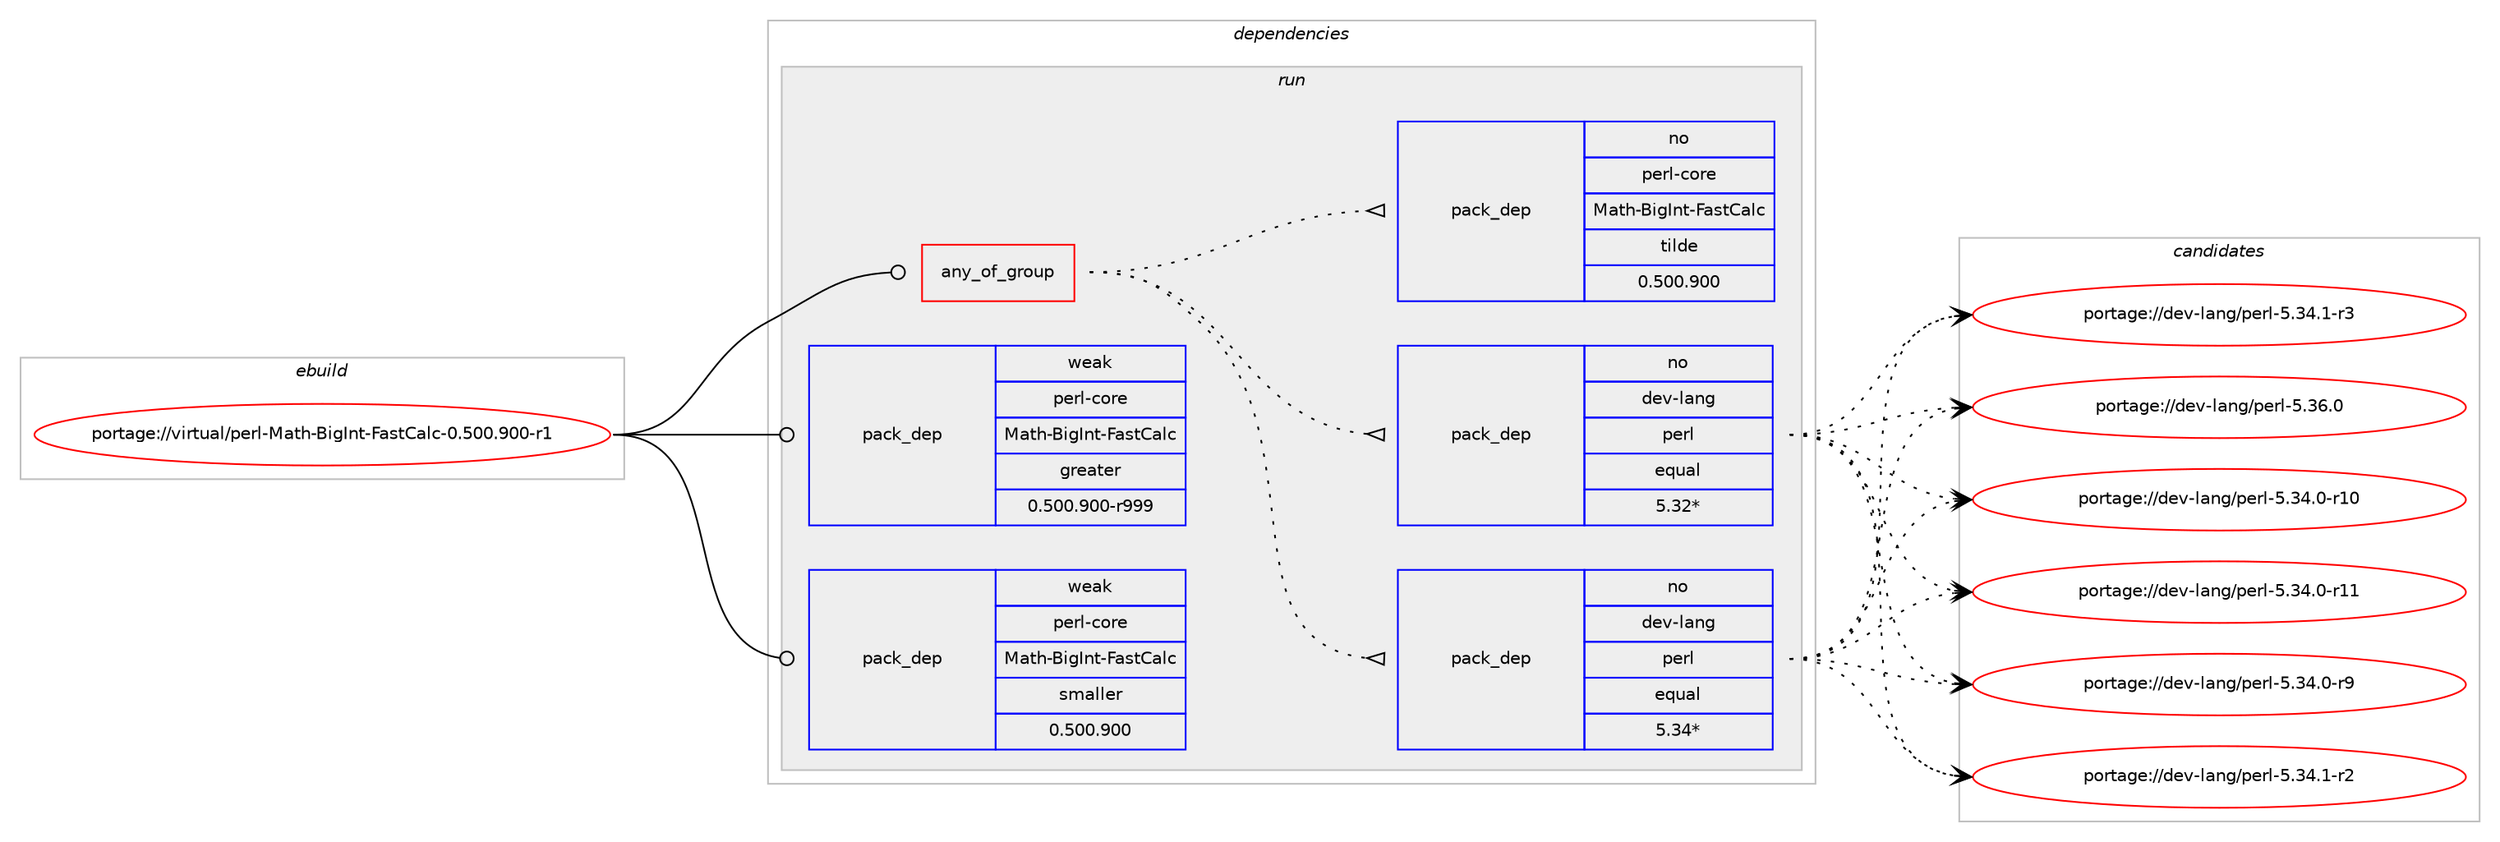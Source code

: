 digraph prolog {

# *************
# Graph options
# *************

newrank=true;
concentrate=true;
compound=true;
graph [rankdir=LR,fontname=Helvetica,fontsize=10,ranksep=1.5];#, ranksep=2.5, nodesep=0.2];
edge  [arrowhead=vee];
node  [fontname=Helvetica,fontsize=10];

# **********
# The ebuild
# **********

subgraph cluster_leftcol {
color=gray;
rank=same;
label=<<i>ebuild</i>>;
id [label="portage://virtual/perl-Math-BigInt-FastCalc-0.500.900-r1", color=red, width=4, href="../virtual/perl-Math-BigInt-FastCalc-0.500.900-r1.svg"];
}

# ****************
# The dependencies
# ****************

subgraph cluster_midcol {
color=gray;
label=<<i>dependencies</i>>;
subgraph cluster_compile {
fillcolor="#eeeeee";
style=filled;
label=<<i>compile</i>>;
}
subgraph cluster_compileandrun {
fillcolor="#eeeeee";
style=filled;
label=<<i>compile and run</i>>;
}
subgraph cluster_run {
fillcolor="#eeeeee";
style=filled;
label=<<i>run</i>>;
subgraph any27 {
dependency341 [label=<<TABLE BORDER="0" CELLBORDER="1" CELLSPACING="0" CELLPADDING="4"><TR><TD CELLPADDING="10">any_of_group</TD></TR></TABLE>>, shape=none, color=red];subgraph pack180 {
dependency342 [label=<<TABLE BORDER="0" CELLBORDER="1" CELLSPACING="0" CELLPADDING="4" WIDTH="220"><TR><TD ROWSPAN="6" CELLPADDING="30">pack_dep</TD></TR><TR><TD WIDTH="110">no</TD></TR><TR><TD>dev-lang</TD></TR><TR><TD>perl</TD></TR><TR><TD>equal</TD></TR><TR><TD>5.34*</TD></TR></TABLE>>, shape=none, color=blue];
}
dependency341:e -> dependency342:w [weight=20,style="dotted",arrowhead="oinv"];
subgraph pack181 {
dependency343 [label=<<TABLE BORDER="0" CELLBORDER="1" CELLSPACING="0" CELLPADDING="4" WIDTH="220"><TR><TD ROWSPAN="6" CELLPADDING="30">pack_dep</TD></TR><TR><TD WIDTH="110">no</TD></TR><TR><TD>dev-lang</TD></TR><TR><TD>perl</TD></TR><TR><TD>equal</TD></TR><TR><TD>5.32*</TD></TR></TABLE>>, shape=none, color=blue];
}
dependency341:e -> dependency343:w [weight=20,style="dotted",arrowhead="oinv"];
subgraph pack182 {
dependency344 [label=<<TABLE BORDER="0" CELLBORDER="1" CELLSPACING="0" CELLPADDING="4" WIDTH="220"><TR><TD ROWSPAN="6" CELLPADDING="30">pack_dep</TD></TR><TR><TD WIDTH="110">no</TD></TR><TR><TD>perl-core</TD></TR><TR><TD>Math-BigInt-FastCalc</TD></TR><TR><TD>tilde</TD></TR><TR><TD>0.500.900</TD></TR></TABLE>>, shape=none, color=blue];
}
dependency341:e -> dependency344:w [weight=20,style="dotted",arrowhead="oinv"];
}
id:e -> dependency341:w [weight=20,style="solid",arrowhead="odot"];
# *** BEGIN UNKNOWN DEPENDENCY TYPE (TODO) ***
# id -> package_dependency(portage://virtual/perl-Math-BigInt-FastCalc-0.500.900-r1,run,no,dev-lang,perl,none,[,,],any_same_slot,[])
# *** END UNKNOWN DEPENDENCY TYPE (TODO) ***

subgraph pack183 {
dependency345 [label=<<TABLE BORDER="0" CELLBORDER="1" CELLSPACING="0" CELLPADDING="4" WIDTH="220"><TR><TD ROWSPAN="6" CELLPADDING="30">pack_dep</TD></TR><TR><TD WIDTH="110">weak</TD></TR><TR><TD>perl-core</TD></TR><TR><TD>Math-BigInt-FastCalc</TD></TR><TR><TD>greater</TD></TR><TR><TD>0.500.900-r999</TD></TR></TABLE>>, shape=none, color=blue];
}
id:e -> dependency345:w [weight=20,style="solid",arrowhead="odot"];
subgraph pack184 {
dependency346 [label=<<TABLE BORDER="0" CELLBORDER="1" CELLSPACING="0" CELLPADDING="4" WIDTH="220"><TR><TD ROWSPAN="6" CELLPADDING="30">pack_dep</TD></TR><TR><TD WIDTH="110">weak</TD></TR><TR><TD>perl-core</TD></TR><TR><TD>Math-BigInt-FastCalc</TD></TR><TR><TD>smaller</TD></TR><TR><TD>0.500.900</TD></TR></TABLE>>, shape=none, color=blue];
}
id:e -> dependency346:w [weight=20,style="solid",arrowhead="odot"];
}
}

# **************
# The candidates
# **************

subgraph cluster_choices {
rank=same;
color=gray;
label=<<i>candidates</i>>;

subgraph choice180 {
color=black;
nodesep=1;
choice10010111845108971101034711210111410845534651524648451144948 [label="portage://dev-lang/perl-5.34.0-r10", color=red, width=4,href="../dev-lang/perl-5.34.0-r10.svg"];
choice10010111845108971101034711210111410845534651524648451144949 [label="portage://dev-lang/perl-5.34.0-r11", color=red, width=4,href="../dev-lang/perl-5.34.0-r11.svg"];
choice100101118451089711010347112101114108455346515246484511457 [label="portage://dev-lang/perl-5.34.0-r9", color=red, width=4,href="../dev-lang/perl-5.34.0-r9.svg"];
choice100101118451089711010347112101114108455346515246494511450 [label="portage://dev-lang/perl-5.34.1-r2", color=red, width=4,href="../dev-lang/perl-5.34.1-r2.svg"];
choice100101118451089711010347112101114108455346515246494511451 [label="portage://dev-lang/perl-5.34.1-r3", color=red, width=4,href="../dev-lang/perl-5.34.1-r3.svg"];
choice10010111845108971101034711210111410845534651544648 [label="portage://dev-lang/perl-5.36.0", color=red, width=4,href="../dev-lang/perl-5.36.0.svg"];
dependency342:e -> choice10010111845108971101034711210111410845534651524648451144948:w [style=dotted,weight="100"];
dependency342:e -> choice10010111845108971101034711210111410845534651524648451144949:w [style=dotted,weight="100"];
dependency342:e -> choice100101118451089711010347112101114108455346515246484511457:w [style=dotted,weight="100"];
dependency342:e -> choice100101118451089711010347112101114108455346515246494511450:w [style=dotted,weight="100"];
dependency342:e -> choice100101118451089711010347112101114108455346515246494511451:w [style=dotted,weight="100"];
dependency342:e -> choice10010111845108971101034711210111410845534651544648:w [style=dotted,weight="100"];
}
subgraph choice181 {
color=black;
nodesep=1;
choice10010111845108971101034711210111410845534651524648451144948 [label="portage://dev-lang/perl-5.34.0-r10", color=red, width=4,href="../dev-lang/perl-5.34.0-r10.svg"];
choice10010111845108971101034711210111410845534651524648451144949 [label="portage://dev-lang/perl-5.34.0-r11", color=red, width=4,href="../dev-lang/perl-5.34.0-r11.svg"];
choice100101118451089711010347112101114108455346515246484511457 [label="portage://dev-lang/perl-5.34.0-r9", color=red, width=4,href="../dev-lang/perl-5.34.0-r9.svg"];
choice100101118451089711010347112101114108455346515246494511450 [label="portage://dev-lang/perl-5.34.1-r2", color=red, width=4,href="../dev-lang/perl-5.34.1-r2.svg"];
choice100101118451089711010347112101114108455346515246494511451 [label="portage://dev-lang/perl-5.34.1-r3", color=red, width=4,href="../dev-lang/perl-5.34.1-r3.svg"];
choice10010111845108971101034711210111410845534651544648 [label="portage://dev-lang/perl-5.36.0", color=red, width=4,href="../dev-lang/perl-5.36.0.svg"];
dependency343:e -> choice10010111845108971101034711210111410845534651524648451144948:w [style=dotted,weight="100"];
dependency343:e -> choice10010111845108971101034711210111410845534651524648451144949:w [style=dotted,weight="100"];
dependency343:e -> choice100101118451089711010347112101114108455346515246484511457:w [style=dotted,weight="100"];
dependency343:e -> choice100101118451089711010347112101114108455346515246494511450:w [style=dotted,weight="100"];
dependency343:e -> choice100101118451089711010347112101114108455346515246494511451:w [style=dotted,weight="100"];
dependency343:e -> choice10010111845108971101034711210111410845534651544648:w [style=dotted,weight="100"];
}
subgraph choice182 {
color=black;
nodesep=1;
}
subgraph choice183 {
color=black;
nodesep=1;
}
subgraph choice184 {
color=black;
nodesep=1;
}
}

}
